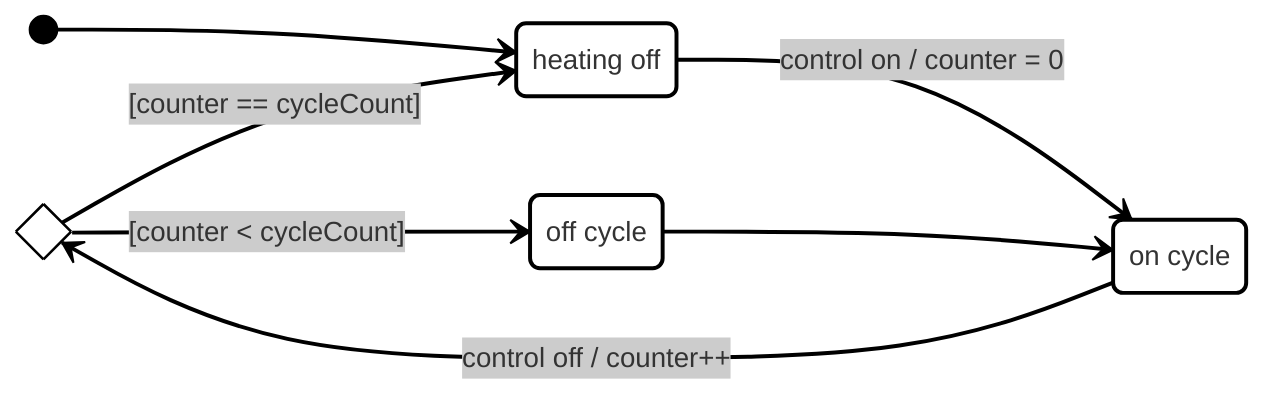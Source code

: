 ---
config:
  look: classic
  theme: neo
---
stateDiagram
  direction LR
  state s5 <<choice>>
  [*] --> s1
  s1 --> s2:control on / counter = 0
  s5 --> s6:[counter < cycleCount]
  s2 --> s5:control off / counter++
  s6 --> s2
  s5 --> s1:[counter == cycleCount]
  s1:heating off
  s2:on cycle
  s6:off cycle